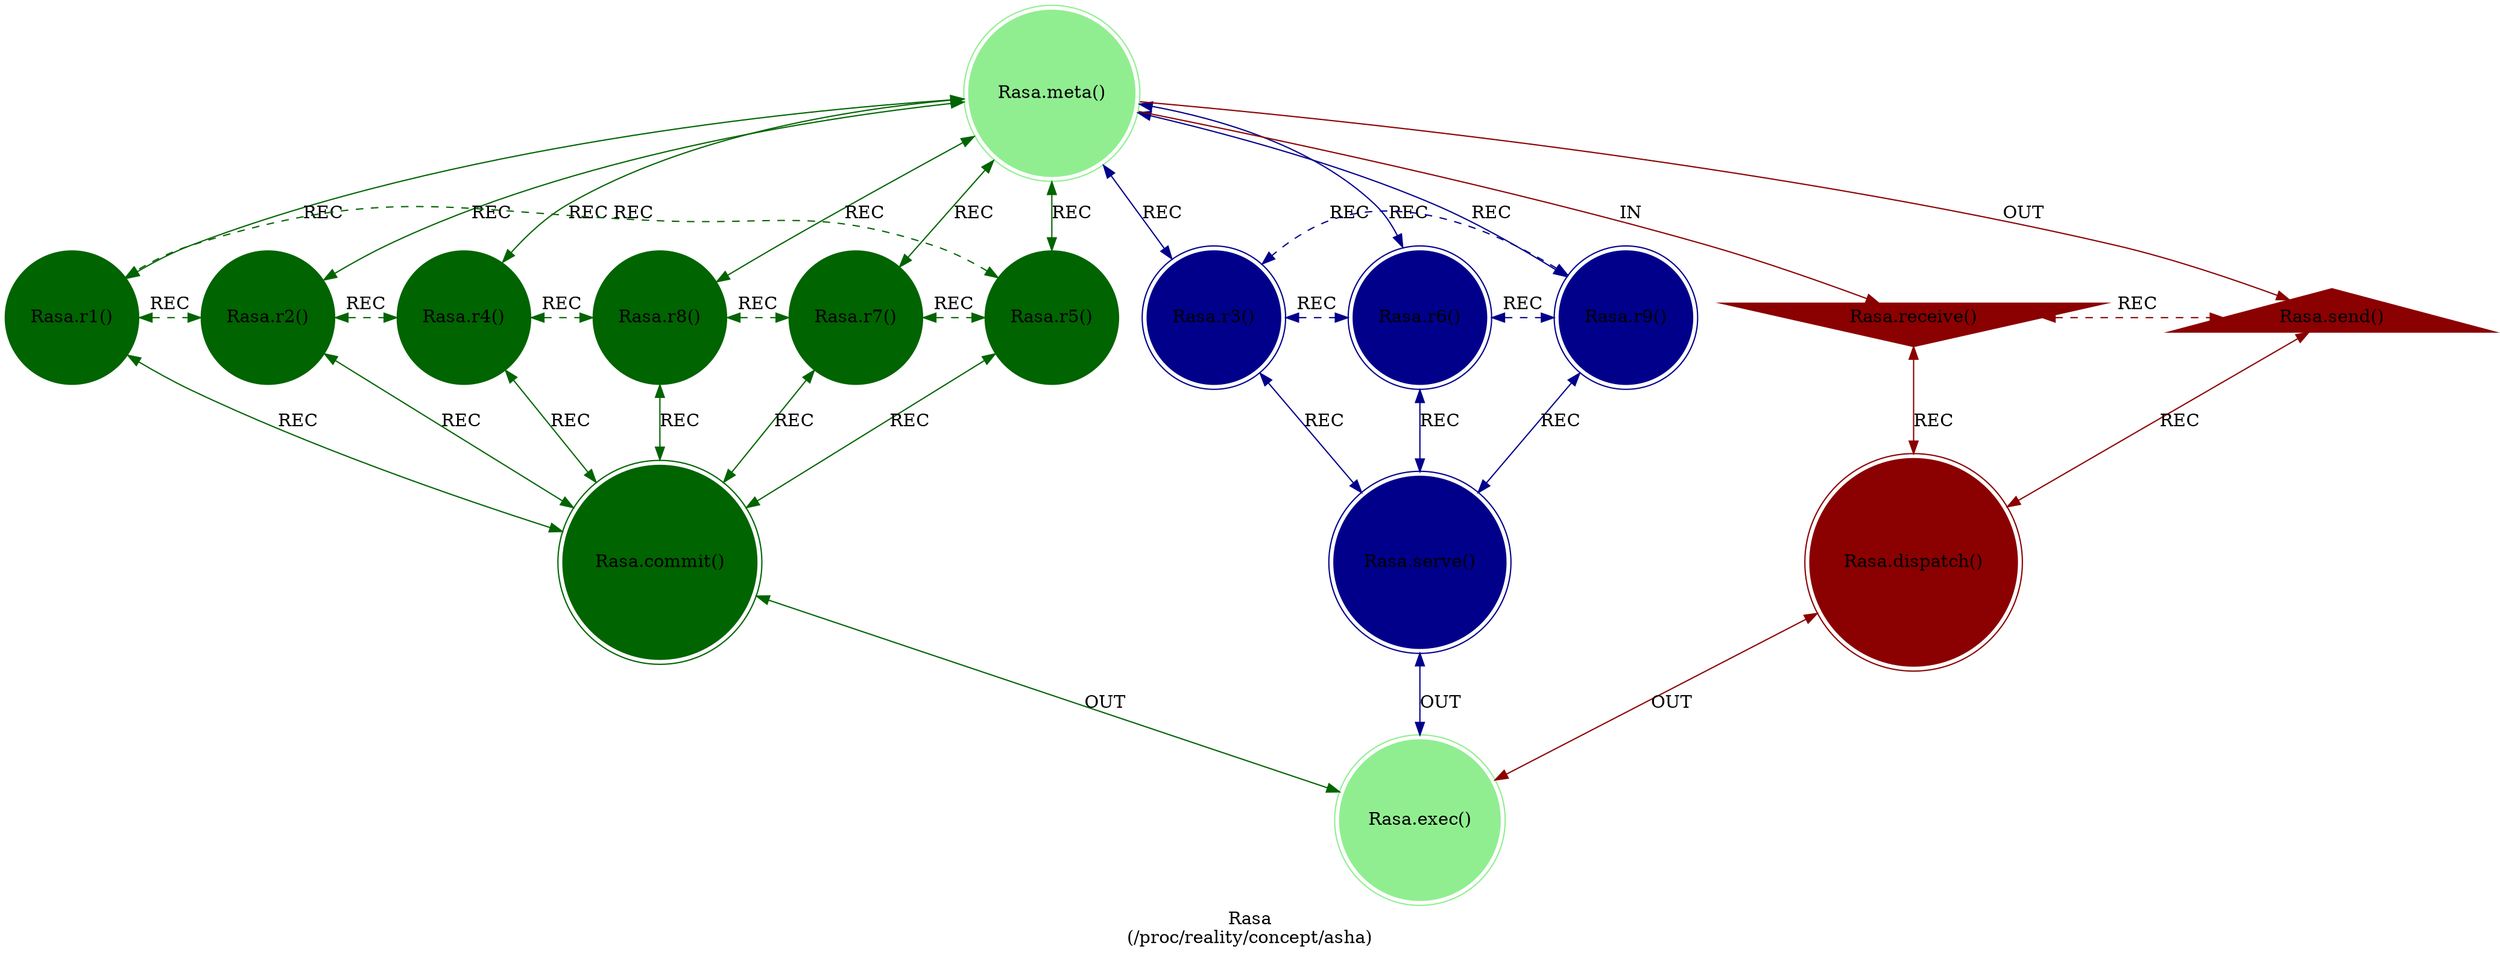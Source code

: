 strict digraph Rasa {
    label = "Rasa\n(/proc/reality/concept/asha)";
    style = filled;
    color = lightgray;
    node [shape = circle; style = filled; color = lightgreen;];
    
    // The Axis A-0-B (In-Meta-Out).
    // The Sacred 3-6-9 (Boundary of Perception).
    // The Vortex 1-2-4-8-7-5 (Boundary of Comprehension).
    // The Router C-D-E
    // The Closure F
    spark_0_t [label = "Rasa.meta()";comment = "";shape = doublecircle;];
    spark_1_t [label = "Rasa.r1()";comment = "";shape = circle;color = darkgreen;];
    spark_2_t [label = "Rasa.r2()";comment = "";shape = circle;color = darkgreen;];
    spark_4_t [label = "Rasa.r4()";comment = "";shape = circle;color = darkgreen;];
    spark_8_t [label = "Rasa.r8()";comment = "";shape = circle;color = darkgreen;];
    spark_7_t [label = "Rasa.r7()";comment = "";shape = circle;color = darkgreen;];
    spark_5_t [label = "Rasa.r5()";comment = "";shape = circle;color = darkgreen;];
    spark_3_t [label = "Rasa.r3()";comment = "Intuition and Instinct";shape = doublecircle;color = darkblue;];
    spark_6_t [label = "Rasa.r6()";comment = "Resonance and Motivation";shape = doublecircle;color = darkblue;];
    spark_9_t [label = "Rasa.r9()";comment = "Virtue and Sin";shape = doublecircle;color = darkblue;];
    spark_a_t [label = "Rasa.receive()";comment = "Emotion";shape = invtriangle;color = darkred;];
    spark_b_t [label = "Rasa.send()";comment = "Desire";shape = triangle;color = darkred;];
    spark_c_t [label = "Rasa.dispatch()";comment = "";shape = doublecircle;color = darkred;];
    spark_d_t [label = "Rasa.commit()";comment = "";shape = doublecircle;color = darkgreen;];
    spark_e_t [label = "Rasa.serve()";comment = "";shape = doublecircle;color = darkblue;];
    spark_f_t [label = "Rasa.exec()";comment = "";shape = doublecircle;];
    
    // IN = Input
    // OUT = Output
    // REC = Recursion
    spark_0_t -> spark_a_t [label = "IN"; color = darkred; comment = "";];
    spark_0_t -> spark_b_t [label = "OUT"; color = darkred; comment = "";];
    spark_0_t -> {spark_3_t spark_6_t spark_9_t} [label = "REC"; color = darkblue; comment = ""; dir = both;];
    spark_0_t -> {spark_1_t spark_2_t spark_4_t spark_8_t spark_7_t spark_5_t} [label = "REC"; color = darkgreen; comment = ""; dir = both;];
    
    {spark_a_t spark_b_t} -> spark_c_t [label = "REC"; color = darkred; comment = ""; dir = both;];
    {spark_1_t spark_2_t spark_4_t spark_8_t spark_7_t spark_5_t} -> spark_d_t [label = "REC"; color = darkgreen; comment = ""; dir = both;];
    {spark_3_t spark_6_t spark_9_t} -> spark_e_t [label = "REC"; color = darkblue; comment = ""; dir = both;];
    
    spark_1_t -> spark_2_t -> spark_4_t -> spark_8_t -> spark_7_t -> spark_5_t -> spark_1_t [label = "REC"; color = darkgreen; comment = ""; style = dashed; constraint = false; dir = both;];
    spark_3_t -> spark_6_t -> spark_9_t -> spark_3_t [label = "REC"; color = darkblue; comment = ""; style = dashed; constraint = false; dir = both;];
    spark_a_t -> spark_b_t [label = "REC"; color = darkred; comment = ""; constraint = false; style = dashed; dir = both;];
    
    spark_c_t -> spark_f_t [label = "OUT"; color = darkred; comment = ""; dir = both;];
    spark_d_t -> spark_f_t [label = "OUT"; color = darkgreen; comment = ""; dir = both;];
    spark_e_t -> spark_f_t [label = "OUT"; color = darkblue; comment = ""; dir = both;];
}
